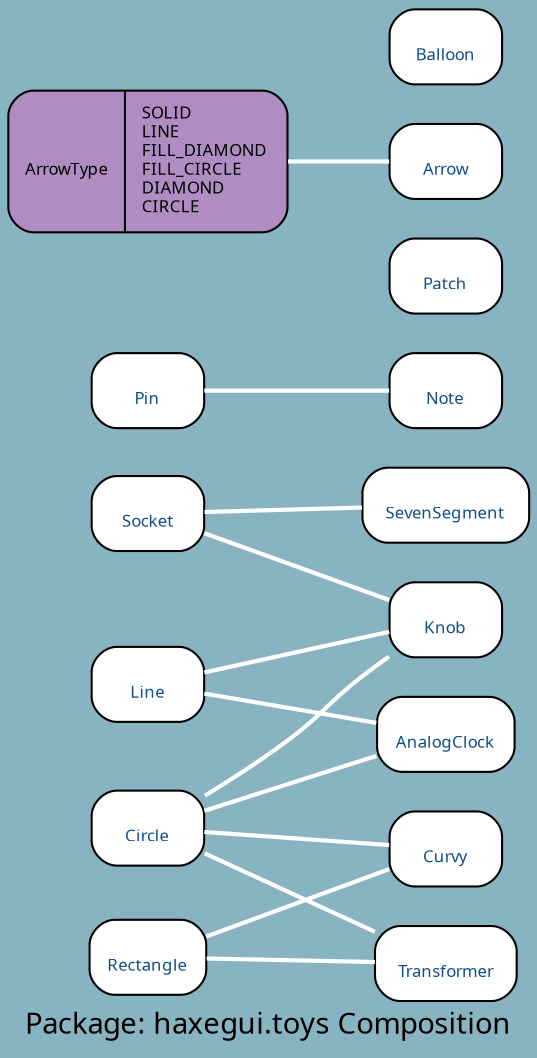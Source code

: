 digraph uml {
	graph [label="Package: haxegui.toys Composition", ratio=compress, rankdir=RL, smoothing=avg_dist, overlap=false, fontname="DejaVu Sans Condenesed", fontsize=14, bgcolor="#88B3C1", fontcolor=black];
	node [label="\N", fontname="DejaVu Sans Condenesed", fontsize=8, shape=record, color=black, fontcolor=black];
	edge [fontname="DejaVu Sans Condenesed", fontsize=8, color=black, fontcolor=black];
	graph [lp="129,12",
		bb="0,0,258,493"];
	"haxegui.toys.AnalogClock" [label="{\nAnalogClock}", fontcolor="#104E8B", style="rounded,filled", fillcolor=white, URL="../types/haxegui/toys/AnalogClock.html", tooltip="\nAnalogClock", pos="215,151", rects="182,133,249,169", width="0.92", height="0.50"];
	"haxegui.toys.Circle" [label="{\nCircle}", fontcolor="#104E8B", style="rounded,filled", fillcolor=white, URL="../types/haxegui/toys/Circle.html", tooltip="\nCircle", pos="70,107", rects="43,89,97,125", width="0.75", height="0.50"];
	"haxegui.toys.Line" [label="{\nLine}", fontcolor="#104E8B", style="rounded,filled", fillcolor=white, URL="../types/haxegui/toys/Line.html", tooltip="\nLine", pos="70,174", rects="43,156,97,192", width="0.75", height="0.50"];
	"haxegui.toys.Pin" [label="{\nPin}", fontcolor="#104E8B", style="rounded,filled", fillcolor=white, URL="../types/haxegui/toys/Pin.html", tooltip="\nPin", pos="70,313", rects="43,295,97,331", width="0.75", height="0.50"];
	"haxegui.toys.Patch" [label="{\nPatch}", fontcolor="#104E8B", style="rounded,filled", fillcolor=white, URL="../types/haxegui/toys/Patch.html", tooltip="\nPatch", pos="215,367", rects="188,349,242,385", width="0.75", height="0.50"];
	"haxegui.toys.Knob" [label="{\nKnob}", fontcolor="#104E8B", style="rounded,filled", fillcolor=white, URL="../types/haxegui/toys/Knob.html", tooltip="\nKnob", pos="215,205", rects="188,187,242,223", width="0.75", height="0.50"];
	"haxegui.toys.Socket" [label="{\nSocket}", fontcolor="#104E8B", style="rounded,filled", fillcolor=white, URL="../types/haxegui/toys/Socket.html", tooltip="\nSocket", pos="70,255", rects="43,237,97,273", width="0.75", height="0.50"];
	"haxegui.toys.Transformer" [label="{\nTransformer}", fontcolor="#104E8B", style="rounded,filled", fillcolor=white, URL="../types/haxegui/toys/Transformer.html", tooltip="\nTransformer", pos="215,43", rects="181,25,250,61", width="0.94", height="0.50"];
	"haxegui.toys.Rectangle" [label="{\nRectangle}", fontcolor="#104E8B", style="rounded,filled", fillcolor=white, URL="../types/haxegui/toys/Rectangle.html", tooltip="\nRectangle", pos="70,46", rects="42,28,99,64", width="0.78", height="0.50"];
	"haxegui.toys.SevenSegment" [label="{\nSevenSegment}", fontcolor="#104E8B", style="rounded,filled", fillcolor=white, URL="../types/haxegui/toys/SevenSegment.html", tooltip="\nSevenSegment", pos="215,259", rects="175,241,256,277", width="1.11", height="0.50"];
	"haxegui.toys.Note" [label="{\nNote}", fontcolor="#104E8B", style="rounded,filled", fillcolor=white, URL="../types/haxegui/toys/Note.html", tooltip="\nNote", pos="215,313", rects="188,295,242,331", width="0.75", height="0.50"];
	"haxegui.toys.ArrowType" [label="{\nArrowType|SOLID\lLINE\lFILL_DIAMOND\lFILL_CIRCLE\lDIAMOND\lCIRCLE\l}", style="rounded,filled", fillcolor="#af8dc3", pos="70,421", rects="3,387,63,455 63,387,138,455", width="1.86", height="0.94"];
	"haxegui.toys.Arrow" [label="{\nArrow}", fontcolor="#104E8B", style="rounded,filled", fillcolor=white, URL="../types/haxegui/toys/Arrow.html", tooltip="\nArrow", pos="215,421", rects="188,403,242,439", width="0.75", height="0.50"];
	"haxegui.toys.Curvy" [label="{\nCurvy}", fontcolor="#104E8B", style="rounded,filled", fillcolor=white, URL="../types/haxegui/toys/Curvy.html", tooltip="\nCurvy", pos="215,97", rects="188,79,242,115", width="0.75", height="0.50"];
	"haxegui.toys.Balloon" [label="{\nBalloon}", fontcolor="#104E8B", style="rounded,filled", fillcolor=white, URL="../types/haxegui/toys/Balloon.html", tooltip="\nBalloon", pos="215,475", rects="188,457,242,493", width="0.75", height="0.50"];
	"haxegui.toys.AnalogClock" -> "haxegui.toys.Circle" [color=white, style=bold, arrowhead=none, arrowtail=diamond, arrowsize=1, pos="s,182,141 170,137 146,130 118,122 97,115"];
	"haxegui.toys.AnalogClock" -> "haxegui.toys.Line" [color=white, style=bold, arrowhead=none, arrowtail=diamond, arrowsize=1, pos="s,182,156 170,158 146,162 117,167 97,170"];
	"haxegui.toys.Knob" -> "haxegui.toys.Circle" [color=white, style=bold, arrowhead=none, arrowtail=diamond, arrowsize=1, pos="s,188,188 178,181 177,180 175,179 174,178 157,165 155,159 138,147 125,138 110,129 97,122"];
	"haxegui.toys.Knob" -> "haxegui.toys.Line" [color=white, style=bold, arrowhead=none, arrowtail=diamond, arrowsize=1, pos="s,188,199 176,196 151,191 119,184 97,180"];
	"haxegui.toys.Knob" -> "haxegui.toys.Socket" [color=white, style=bold, arrowhead=none, arrowtail=diamond, arrowsize=1, pos="s,188,214 176,218 151,227 119,238 97,246"];
	"haxegui.toys.Transformer" -> "haxegui.toys.Circle" [color=white, style=bold, arrowhead=none, arrowtail=diamond, arrowsize=1, pos="s,181,58 170,63 146,73 118,86 97,95"];
	"haxegui.toys.Transformer" -> "haxegui.toys.Rectangle" [color=white, style=bold, arrowhead=none, arrowtail=diamond, arrowsize=1, pos="s,181,44 169,44 146,45 119,45 99,46"];
	"haxegui.toys.SevenSegment" -> "haxegui.toys.Socket" [color=white, style=bold, arrowhead=none, arrowtail=diamond, arrowsize=1, pos="s,175,258 163,258 141,257 116,257 97,256"];
	"haxegui.toys.Note" -> "haxegui.toys.Pin" [color=white, style=bold, arrowhead=none, arrowtail=diamond, arrowsize=1, pos="s,188,313 176,313 151,313 119,313 97,313"];
	"haxegui.toys.Arrow" -> "haxegui.toys.ArrowType" [color=white, style=bold, arrowhead=none, arrowtail=diamond, arrowsize=1, pos="s,188,421 176,421 164,421 151,421 138,421"];
	"haxegui.toys.Curvy" -> "haxegui.toys.Circle" [color=white, style=bold, arrowhead=none, arrowtail=diamond, arrowsize=1, pos="s,188,99 176,100 151,102 119,103 97,105"];
	"haxegui.toys.Curvy" -> "haxegui.toys.Rectangle" [color=white, style=bold, arrowhead=none, arrowtail=diamond, arrowsize=1, pos="s,188,87 176,83 152,75 121,64 99,56"];
}
